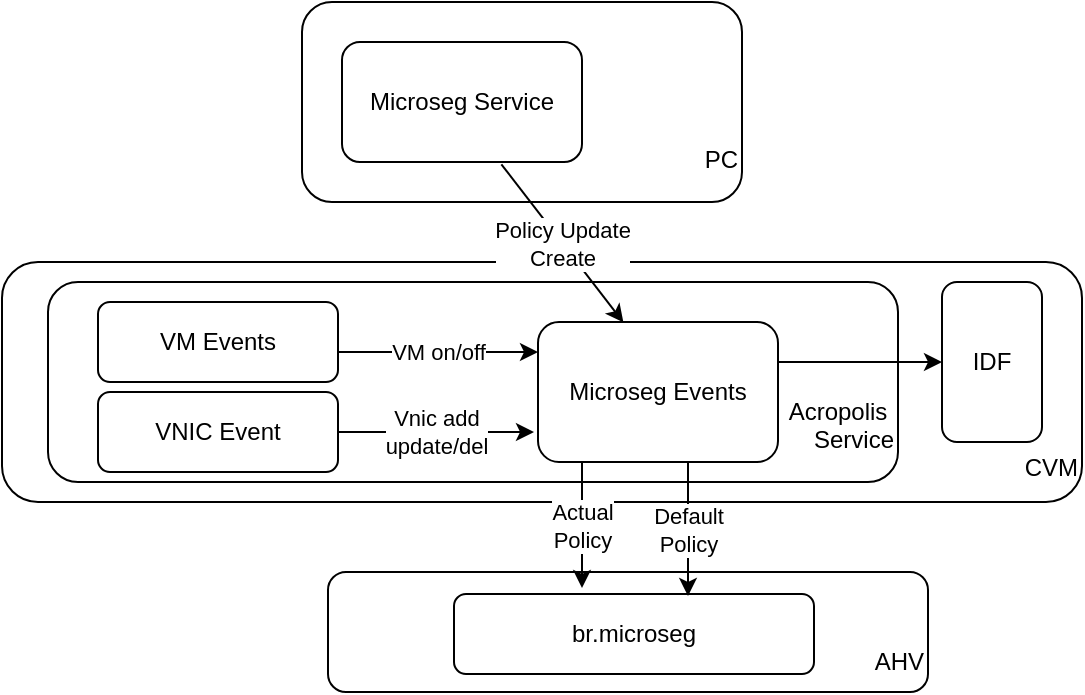<mxfile version="13.1.3">
    <diagram id="6hGFLwfOUW9BJ-s0fimq" name="Page-1">
        <mxGraphModel dx="919" dy="540" grid="1" gridSize="10" guides="1" tooltips="1" connect="1" arrows="1" fold="1" page="1" pageScale="1" pageWidth="827" pageHeight="1169" math="0" shadow="0">
            <root>
                <mxCell id="0"/>
                <mxCell id="1" parent="0"/>
                <mxCell id="22" value="&lt;br&gt;&lt;br&gt;&lt;br&gt;&lt;br&gt;&lt;br&gt;&lt;br&gt;CVM" style="rounded=1;whiteSpace=wrap;html=1;align=right;" vertex="1" parent="1">
                    <mxGeometry x="90" y="190" width="540" height="120" as="geometry"/>
                </mxCell>
                <mxCell id="4" value="&lt;br&gt;&lt;br&gt;&lt;br&gt;&lt;br&gt;PC" style="rounded=1;whiteSpace=wrap;html=1;align=right;" vertex="1" parent="1">
                    <mxGeometry x="240" y="60" width="220" height="100" as="geometry"/>
                </mxCell>
                <mxCell id="5" value="Microseg Service" style="rounded=1;whiteSpace=wrap;html=1;" vertex="1" parent="1">
                    <mxGeometry x="260" y="80" width="120" height="60" as="geometry"/>
                </mxCell>
                <mxCell id="6" value="&lt;br&gt;&lt;br&gt;&lt;br&gt;Acropolis&amp;nbsp;&lt;br&gt;Service" style="rounded=1;whiteSpace=wrap;html=1;align=right;" vertex="1" parent="1">
                    <mxGeometry x="113" y="200" width="425" height="100" as="geometry"/>
                </mxCell>
                <mxCell id="7" value="&lt;br&gt;&lt;br&gt;AHV" style="rounded=1;whiteSpace=wrap;html=1;align=right;" vertex="1" parent="1">
                    <mxGeometry x="253" y="345" width="300" height="60" as="geometry"/>
                </mxCell>
                <mxCell id="8" value="br.microseg" style="rounded=1;whiteSpace=wrap;html=1;" vertex="1" parent="1">
                    <mxGeometry x="316" y="356" width="180" height="40" as="geometry"/>
                </mxCell>
                <mxCell id="9" value="VM Events" style="rounded=1;whiteSpace=wrap;html=1;" vertex="1" parent="1">
                    <mxGeometry x="138" y="210" width="120" height="40" as="geometry"/>
                </mxCell>
                <mxCell id="10" value="VNIC Event" style="rounded=1;whiteSpace=wrap;html=1;" vertex="1" parent="1">
                    <mxGeometry x="138" y="255" width="120" height="40" as="geometry"/>
                </mxCell>
                <mxCell id="11" value="&lt;div&gt;Microseg Events&lt;/div&gt;" style="rounded=1;whiteSpace=wrap;html=1;align=center;" vertex="1" parent="1">
                    <mxGeometry x="358" y="220" width="120" height="70" as="geometry"/>
                </mxCell>
                <mxCell id="15" value="Policy Update&lt;br&gt;Create" style="endArrow=classic;html=1;entryX=0.356;entryY=0.003;entryDx=0;entryDy=0;entryPerimeter=0;exitX=0.664;exitY=1.019;exitDx=0;exitDy=0;exitPerimeter=0;" edge="1" parent="1" source="5" target="11">
                    <mxGeometry width="50" height="50" relative="1" as="geometry">
                        <mxPoint x="320" y="190" as="sourcePoint"/>
                        <mxPoint x="370" y="140" as="targetPoint"/>
                    </mxGeometry>
                </mxCell>
                <mxCell id="16" value="VM on/off" style="endArrow=classic;html=1;" edge="1" parent="1">
                    <mxGeometry width="50" height="50" relative="1" as="geometry">
                        <mxPoint x="258" y="235" as="sourcePoint"/>
                        <mxPoint x="358" y="235" as="targetPoint"/>
                    </mxGeometry>
                </mxCell>
                <mxCell id="18" value="Vnic add&lt;br&gt;update/del" style="endArrow=classic;html=1;" edge="1" parent="1" source="10">
                    <mxGeometry width="50" height="50" relative="1" as="geometry">
                        <mxPoint x="268" y="275" as="sourcePoint"/>
                        <mxPoint x="356" y="275" as="targetPoint"/>
                    </mxGeometry>
                </mxCell>
                <mxCell id="23" value="IDF" style="rounded=1;whiteSpace=wrap;html=1;" vertex="1" parent="1">
                    <mxGeometry x="560" y="200" width="50" height="80" as="geometry"/>
                </mxCell>
                <mxCell id="24" value="" style="endArrow=classic;html=1;" edge="1" parent="1">
                    <mxGeometry width="50" height="50" relative="1" as="geometry">
                        <mxPoint x="478" y="240" as="sourcePoint"/>
                        <mxPoint x="560" y="240" as="targetPoint"/>
                    </mxGeometry>
                </mxCell>
                <mxCell id="30" value="Default&lt;br&gt;Policy" style="endArrow=classic;html=1;" edge="1" parent="1">
                    <mxGeometry width="50" height="50" relative="1" as="geometry">
                        <mxPoint x="433" y="290" as="sourcePoint"/>
                        <mxPoint x="433" y="357" as="targetPoint"/>
                    </mxGeometry>
                </mxCell>
                <mxCell id="31" value="Actual&lt;br&gt;Policy" style="endArrow=classic;html=1;" edge="1" parent="1">
                    <mxGeometry width="50" height="50" relative="1" as="geometry">
                        <mxPoint x="380" y="290" as="sourcePoint"/>
                        <mxPoint x="380" y="353" as="targetPoint"/>
                    </mxGeometry>
                </mxCell>
            </root>
        </mxGraphModel>
    </diagram>
</mxfile>